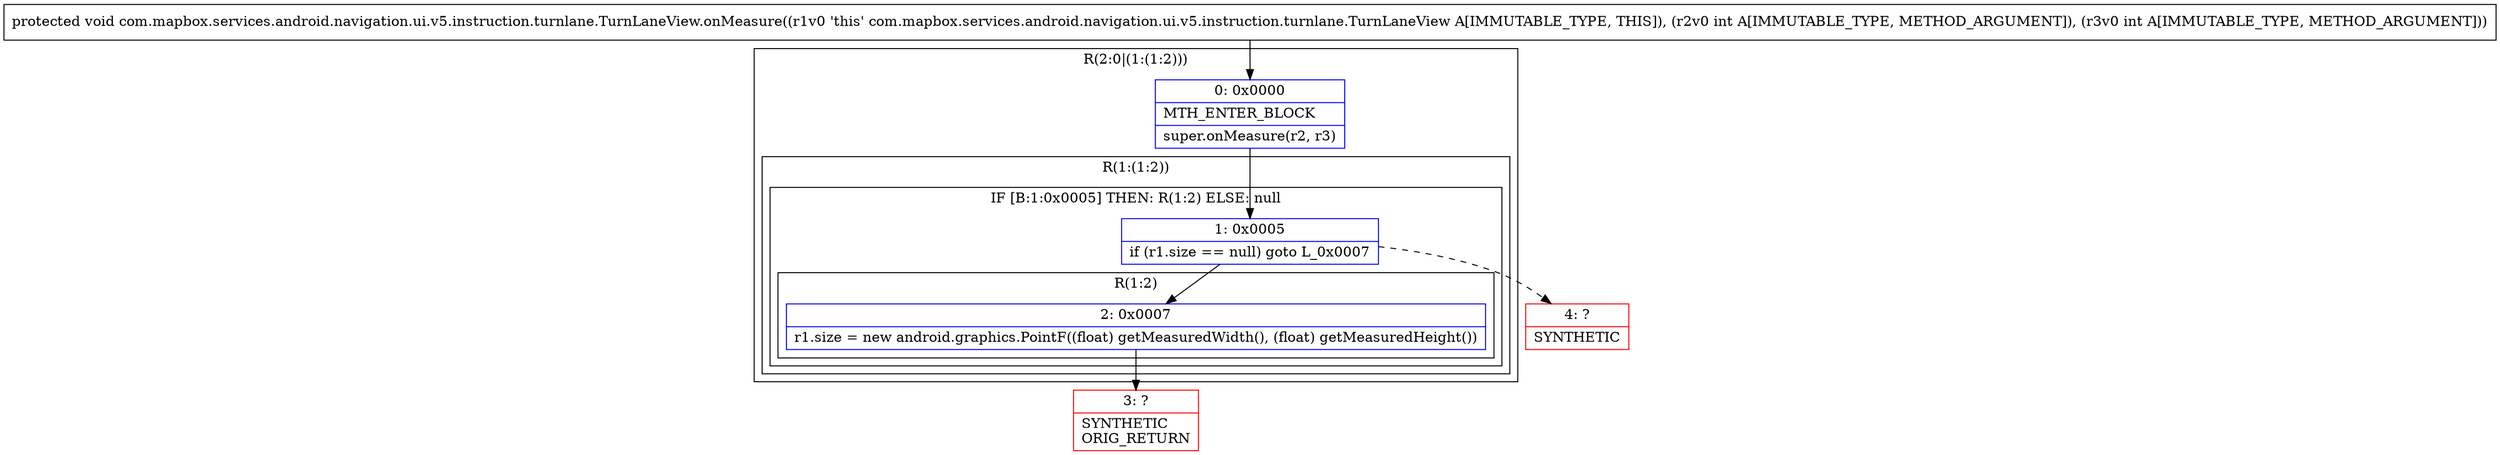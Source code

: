 digraph "CFG forcom.mapbox.services.android.navigation.ui.v5.instruction.turnlane.TurnLaneView.onMeasure(II)V" {
subgraph cluster_Region_1569731749 {
label = "R(2:0|(1:(1:2)))";
node [shape=record,color=blue];
Node_0 [shape=record,label="{0\:\ 0x0000|MTH_ENTER_BLOCK\l|super.onMeasure(r2, r3)\l}"];
subgraph cluster_Region_545492785 {
label = "R(1:(1:2))";
node [shape=record,color=blue];
subgraph cluster_IfRegion_1421907184 {
label = "IF [B:1:0x0005] THEN: R(1:2) ELSE: null";
node [shape=record,color=blue];
Node_1 [shape=record,label="{1\:\ 0x0005|if (r1.size == null) goto L_0x0007\l}"];
subgraph cluster_Region_702907769 {
label = "R(1:2)";
node [shape=record,color=blue];
Node_2 [shape=record,label="{2\:\ 0x0007|r1.size = new android.graphics.PointF((float) getMeasuredWidth(), (float) getMeasuredHeight())\l}"];
}
}
}
}
Node_3 [shape=record,color=red,label="{3\:\ ?|SYNTHETIC\lORIG_RETURN\l}"];
Node_4 [shape=record,color=red,label="{4\:\ ?|SYNTHETIC\l}"];
MethodNode[shape=record,label="{protected void com.mapbox.services.android.navigation.ui.v5.instruction.turnlane.TurnLaneView.onMeasure((r1v0 'this' com.mapbox.services.android.navigation.ui.v5.instruction.turnlane.TurnLaneView A[IMMUTABLE_TYPE, THIS]), (r2v0 int A[IMMUTABLE_TYPE, METHOD_ARGUMENT]), (r3v0 int A[IMMUTABLE_TYPE, METHOD_ARGUMENT])) }"];
MethodNode -> Node_0;
Node_0 -> Node_1;
Node_1 -> Node_2;
Node_1 -> Node_4[style=dashed];
Node_2 -> Node_3;
}

